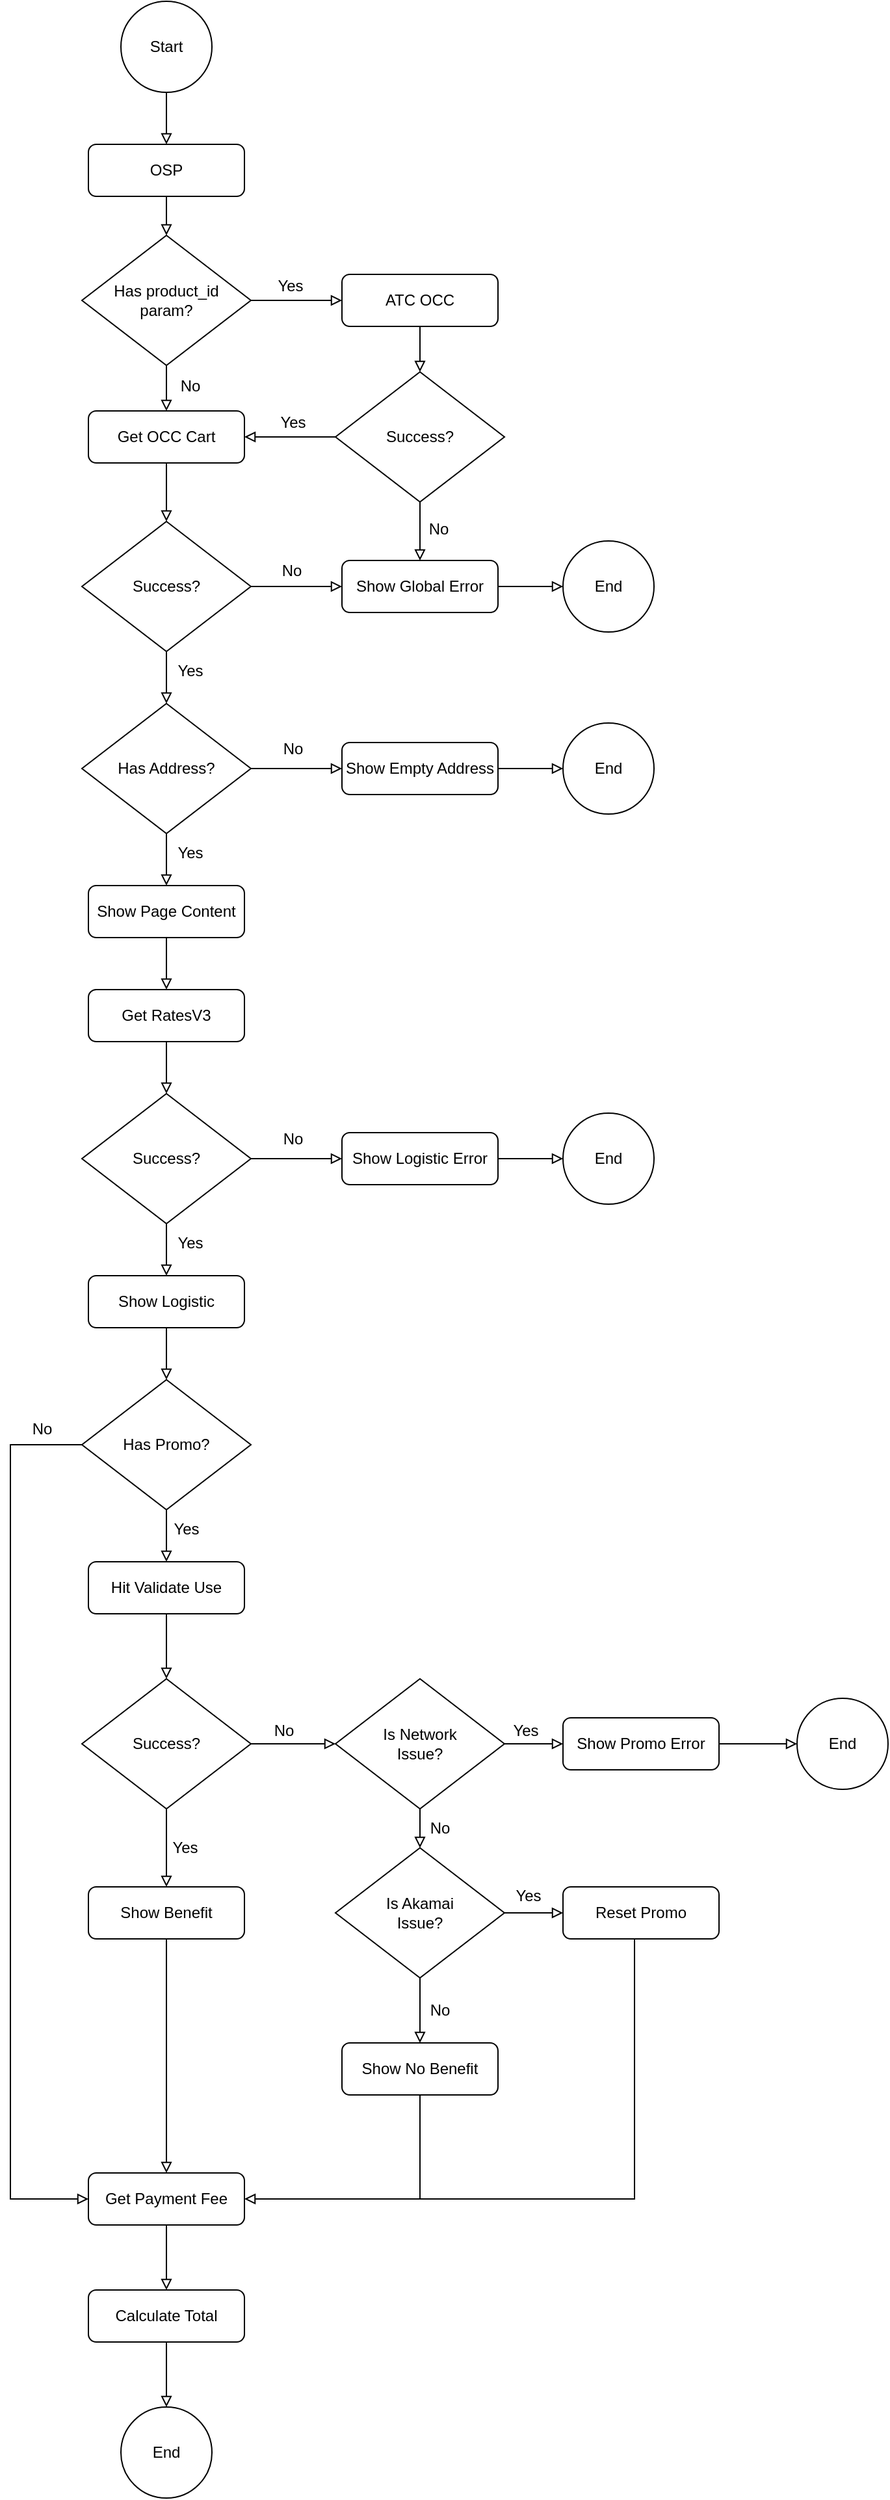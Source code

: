 <mxfile version="21.0.2" type="google"><diagram name="Page-1" id="fwyBQj8ZxO-Xrrbe4K1s"><mxGraphModel grid="1" page="1" gridSize="10" guides="1" tooltips="1" connect="1" arrows="1" fold="1" pageScale="1" pageWidth="850" pageHeight="1100" math="0" shadow="0"><root><mxCell id="0"/><mxCell id="1" parent="0"/><mxCell id="FuMlFb3TD2HFV-L20kOz-7" style="edgeStyle=orthogonalEdgeStyle;rounded=0;orthogonalLoop=1;jettySize=auto;html=1;entryX=0.5;entryY=0;entryDx=0;entryDy=0;endArrow=block;endFill=0;" edge="1" parent="1" source="FuMlFb3TD2HFV-L20kOz-1" target="FuMlFb3TD2HFV-L20kOz-2"><mxGeometry relative="1" as="geometry"/></mxCell><mxCell id="FuMlFb3TD2HFV-L20kOz-1" value="Start" style="ellipse;whiteSpace=wrap;html=1;aspect=fixed;" vertex="1" parent="1"><mxGeometry x="173" y="140" width="70" height="70" as="geometry"/></mxCell><mxCell id="FuMlFb3TD2HFV-L20kOz-40" style="edgeStyle=orthogonalEdgeStyle;rounded=0;orthogonalLoop=1;jettySize=auto;html=1;exitX=0.5;exitY=1;exitDx=0;exitDy=0;endArrow=block;endFill=0;" edge="1" parent="1" source="FuMlFb3TD2HFV-L20kOz-2" target="FuMlFb3TD2HFV-L20kOz-8"><mxGeometry relative="1" as="geometry"/></mxCell><mxCell id="FuMlFb3TD2HFV-L20kOz-2" value="OSP" style="rounded=1;whiteSpace=wrap;html=1;" vertex="1" parent="1"><mxGeometry x="148" y="250" width="120" height="40" as="geometry"/></mxCell><mxCell id="FuMlFb3TD2HFV-L20kOz-41" style="edgeStyle=orthogonalEdgeStyle;rounded=0;orthogonalLoop=1;jettySize=auto;html=1;exitX=0.5;exitY=1;exitDx=0;exitDy=0;entryX=0.5;entryY=0;entryDx=0;entryDy=0;endArrow=block;endFill=0;" edge="1" parent="1" source="FuMlFb3TD2HFV-L20kOz-8" target="FuMlFb3TD2HFV-L20kOz-13"><mxGeometry relative="1" as="geometry"/></mxCell><mxCell id="FuMlFb3TD2HFV-L20kOz-44" style="edgeStyle=orthogonalEdgeStyle;rounded=0;orthogonalLoop=1;jettySize=auto;html=1;entryX=0;entryY=0.5;entryDx=0;entryDy=0;endArrow=block;endFill=0;" edge="1" parent="1" source="FuMlFb3TD2HFV-L20kOz-8" target="FuMlFb3TD2HFV-L20kOz-10"><mxGeometry relative="1" as="geometry"/></mxCell><mxCell id="FuMlFb3TD2HFV-L20kOz-8" value="Has product_id &lt;br&gt;param?" style="rhombus;whiteSpace=wrap;html=1;" vertex="1" parent="1"><mxGeometry x="143" y="320" width="130" height="100" as="geometry"/></mxCell><mxCell id="FuMlFb3TD2HFV-L20kOz-46" style="edgeStyle=orthogonalEdgeStyle;rounded=0;orthogonalLoop=1;jettySize=auto;html=1;exitX=0.5;exitY=1;exitDx=0;exitDy=0;endArrow=block;endFill=0;" edge="1" parent="1" source="FuMlFb3TD2HFV-L20kOz-10" target="FuMlFb3TD2HFV-L20kOz-12"><mxGeometry relative="1" as="geometry"/></mxCell><mxCell id="FuMlFb3TD2HFV-L20kOz-10" value="ATC OCC" style="rounded=1;whiteSpace=wrap;html=1;" vertex="1" parent="1"><mxGeometry x="343" y="350" width="120" height="40" as="geometry"/></mxCell><mxCell id="FuMlFb3TD2HFV-L20kOz-47" style="edgeStyle=orthogonalEdgeStyle;rounded=0;orthogonalLoop=1;jettySize=auto;html=1;entryX=1;entryY=0.5;entryDx=0;entryDy=0;endArrow=block;endFill=0;" edge="1" parent="1" source="FuMlFb3TD2HFV-L20kOz-12" target="FuMlFb3TD2HFV-L20kOz-13"><mxGeometry relative="1" as="geometry"/></mxCell><mxCell id="FuMlFb3TD2HFV-L20kOz-49" style="edgeStyle=orthogonalEdgeStyle;rounded=0;orthogonalLoop=1;jettySize=auto;html=1;entryX=0.5;entryY=0;entryDx=0;entryDy=0;endArrow=block;endFill=0;" edge="1" parent="1" source="FuMlFb3TD2HFV-L20kOz-12" target="FuMlFb3TD2HFV-L20kOz-15"><mxGeometry relative="1" as="geometry"/></mxCell><mxCell id="FuMlFb3TD2HFV-L20kOz-12" value="Success?" style="rhombus;whiteSpace=wrap;html=1;" vertex="1" parent="1"><mxGeometry x="338" y="425" width="130" height="100" as="geometry"/></mxCell><mxCell id="FuMlFb3TD2HFV-L20kOz-53" style="edgeStyle=orthogonalEdgeStyle;rounded=0;orthogonalLoop=1;jettySize=auto;html=1;endArrow=block;endFill=0;" edge="1" parent="1" source="FuMlFb3TD2HFV-L20kOz-13" target="FuMlFb3TD2HFV-L20kOz-14"><mxGeometry relative="1" as="geometry"/></mxCell><mxCell id="FuMlFb3TD2HFV-L20kOz-13" value="Get OCC Cart" style="rounded=1;whiteSpace=wrap;html=1;" vertex="1" parent="1"><mxGeometry x="148" y="455" width="120" height="40" as="geometry"/></mxCell><mxCell id="FuMlFb3TD2HFV-L20kOz-51" style="edgeStyle=orthogonalEdgeStyle;rounded=0;orthogonalLoop=1;jettySize=auto;html=1;entryX=0;entryY=0.5;entryDx=0;entryDy=0;endArrow=block;endFill=0;" edge="1" parent="1" source="FuMlFb3TD2HFV-L20kOz-14" target="FuMlFb3TD2HFV-L20kOz-15"><mxGeometry relative="1" as="geometry"/></mxCell><mxCell id="FuMlFb3TD2HFV-L20kOz-57" style="edgeStyle=orthogonalEdgeStyle;rounded=0;orthogonalLoop=1;jettySize=auto;html=1;entryX=0.5;entryY=0;entryDx=0;entryDy=0;endArrow=block;endFill=0;" edge="1" parent="1" source="FuMlFb3TD2HFV-L20kOz-14" target="FuMlFb3TD2HFV-L20kOz-17"><mxGeometry relative="1" as="geometry"/></mxCell><mxCell id="FuMlFb3TD2HFV-L20kOz-14" value="Success?" style="rhombus;whiteSpace=wrap;html=1;" vertex="1" parent="1"><mxGeometry x="143" y="540" width="130" height="100" as="geometry"/></mxCell><mxCell id="FuMlFb3TD2HFV-L20kOz-55" style="edgeStyle=orthogonalEdgeStyle;rounded=0;orthogonalLoop=1;jettySize=auto;html=1;endArrow=block;endFill=0;" edge="1" parent="1" source="FuMlFb3TD2HFV-L20kOz-15" target="FuMlFb3TD2HFV-L20kOz-16"><mxGeometry relative="1" as="geometry"/></mxCell><mxCell id="FuMlFb3TD2HFV-L20kOz-15" value="Show Global Error" style="rounded=1;whiteSpace=wrap;html=1;" vertex="1" parent="1"><mxGeometry x="343" y="570" width="120" height="40" as="geometry"/></mxCell><mxCell id="FuMlFb3TD2HFV-L20kOz-16" value="End" style="ellipse;whiteSpace=wrap;html=1;aspect=fixed;" vertex="1" parent="1"><mxGeometry x="513" y="555" width="70" height="70" as="geometry"/></mxCell><mxCell id="FuMlFb3TD2HFV-L20kOz-59" style="edgeStyle=orthogonalEdgeStyle;rounded=0;orthogonalLoop=1;jettySize=auto;html=1;entryX=0;entryY=0.5;entryDx=0;entryDy=0;endArrow=block;endFill=0;" edge="1" parent="1" source="FuMlFb3TD2HFV-L20kOz-17" target="FuMlFb3TD2HFV-L20kOz-18"><mxGeometry relative="1" as="geometry"/></mxCell><mxCell id="FuMlFb3TD2HFV-L20kOz-61" style="edgeStyle=orthogonalEdgeStyle;rounded=0;orthogonalLoop=1;jettySize=auto;html=1;entryX=0.5;entryY=0;entryDx=0;entryDy=0;endArrow=block;endFill=0;" edge="1" parent="1" source="FuMlFb3TD2HFV-L20kOz-17" target="FuMlFb3TD2HFV-L20kOz-20"><mxGeometry relative="1" as="geometry"/></mxCell><mxCell id="FuMlFb3TD2HFV-L20kOz-17" value="Has Address?" style="rhombus;whiteSpace=wrap;html=1;" vertex="1" parent="1"><mxGeometry x="143" y="680" width="130" height="100" as="geometry"/></mxCell><mxCell id="FuMlFb3TD2HFV-L20kOz-56" style="edgeStyle=orthogonalEdgeStyle;rounded=0;orthogonalLoop=1;jettySize=auto;html=1;entryX=0;entryY=0.5;entryDx=0;entryDy=0;endArrow=block;endFill=0;" edge="1" parent="1" source="FuMlFb3TD2HFV-L20kOz-18" target="FuMlFb3TD2HFV-L20kOz-19"><mxGeometry relative="1" as="geometry"/></mxCell><mxCell id="FuMlFb3TD2HFV-L20kOz-18" value="Show Empty Address" style="rounded=1;whiteSpace=wrap;html=1;" vertex="1" parent="1"><mxGeometry x="343" y="710" width="120" height="40" as="geometry"/></mxCell><mxCell id="FuMlFb3TD2HFV-L20kOz-19" value="End" style="ellipse;whiteSpace=wrap;html=1;aspect=fixed;" vertex="1" parent="1"><mxGeometry x="513" y="695" width="70" height="70" as="geometry"/></mxCell><mxCell id="FuMlFb3TD2HFV-L20kOz-63" style="edgeStyle=orthogonalEdgeStyle;rounded=0;orthogonalLoop=1;jettySize=auto;html=1;endArrow=block;endFill=0;" edge="1" parent="1" source="FuMlFb3TD2HFV-L20kOz-20" target="FuMlFb3TD2HFV-L20kOz-22"><mxGeometry relative="1" as="geometry"/></mxCell><mxCell id="FuMlFb3TD2HFV-L20kOz-20" value="Show Page Content" style="rounded=1;whiteSpace=wrap;html=1;" vertex="1" parent="1"><mxGeometry x="148" y="820" width="120" height="40" as="geometry"/></mxCell><mxCell id="FuMlFb3TD2HFV-L20kOz-65" style="edgeStyle=orthogonalEdgeStyle;rounded=0;orthogonalLoop=1;jettySize=auto;html=1;entryX=0.5;entryY=0;entryDx=0;entryDy=0;endArrow=block;endFill=0;" edge="1" parent="1" source="FuMlFb3TD2HFV-L20kOz-22" target="FuMlFb3TD2HFV-L20kOz-23"><mxGeometry relative="1" as="geometry"/></mxCell><mxCell id="FuMlFb3TD2HFV-L20kOz-22" value="Get RatesV3" style="rounded=1;whiteSpace=wrap;html=1;" vertex="1" parent="1"><mxGeometry x="148" y="900" width="120" height="40" as="geometry"/></mxCell><mxCell id="FuMlFb3TD2HFV-L20kOz-66" style="edgeStyle=orthogonalEdgeStyle;rounded=0;orthogonalLoop=1;jettySize=auto;html=1;entryX=0;entryY=0.5;entryDx=0;entryDy=0;endArrow=block;endFill=0;" edge="1" parent="1" source="FuMlFb3TD2HFV-L20kOz-23" target="FuMlFb3TD2HFV-L20kOz-25"><mxGeometry relative="1" as="geometry"/></mxCell><mxCell id="m5CDC79Y3xeS9W4JWSIw-1" style="edgeStyle=orthogonalEdgeStyle;rounded=0;orthogonalLoop=1;jettySize=auto;html=1;entryX=0.5;entryY=0;entryDx=0;entryDy=0;endArrow=block;endFill=0;" edge="1" parent="1" source="FuMlFb3TD2HFV-L20kOz-23" target="FuMlFb3TD2HFV-L20kOz-24"><mxGeometry relative="1" as="geometry"/></mxCell><mxCell id="FuMlFb3TD2HFV-L20kOz-23" value="Success?" style="rhombus;whiteSpace=wrap;html=1;" vertex="1" parent="1"><mxGeometry x="143" y="980" width="130" height="100" as="geometry"/></mxCell><mxCell id="m5CDC79Y3xeS9W4JWSIw-3" style="edgeStyle=orthogonalEdgeStyle;rounded=0;orthogonalLoop=1;jettySize=auto;html=1;endArrow=block;endFill=0;" edge="1" parent="1" source="FuMlFb3TD2HFV-L20kOz-24" target="FuMlFb3TD2HFV-L20kOz-27"><mxGeometry relative="1" as="geometry"/></mxCell><mxCell id="FuMlFb3TD2HFV-L20kOz-24" value="Show Logistic" style="rounded=1;whiteSpace=wrap;html=1;" vertex="1" parent="1"><mxGeometry x="148" y="1120" width="120" height="40" as="geometry"/></mxCell><mxCell id="FuMlFb3TD2HFV-L20kOz-68" style="edgeStyle=orthogonalEdgeStyle;rounded=0;orthogonalLoop=1;jettySize=auto;html=1;entryX=0;entryY=0.5;entryDx=0;entryDy=0;endArrow=block;endFill=0;" edge="1" parent="1" source="FuMlFb3TD2HFV-L20kOz-25" target="FuMlFb3TD2HFV-L20kOz-26"><mxGeometry relative="1" as="geometry"/></mxCell><mxCell id="FuMlFb3TD2HFV-L20kOz-25" value="Show Logistic Error" style="rounded=1;whiteSpace=wrap;html=1;" vertex="1" parent="1"><mxGeometry x="343" y="1010" width="120" height="40" as="geometry"/></mxCell><mxCell id="FuMlFb3TD2HFV-L20kOz-26" value="End" style="ellipse;whiteSpace=wrap;html=1;aspect=fixed;" vertex="1" parent="1"><mxGeometry x="513" y="995" width="70" height="70" as="geometry"/></mxCell><mxCell id="m5CDC79Y3xeS9W4JWSIw-4" style="edgeStyle=orthogonalEdgeStyle;rounded=0;orthogonalLoop=1;jettySize=auto;html=1;entryX=0.5;entryY=0;entryDx=0;entryDy=0;endArrow=block;endFill=0;" edge="1" parent="1" source="FuMlFb3TD2HFV-L20kOz-27" target="FuMlFb3TD2HFV-L20kOz-28"><mxGeometry relative="1" as="geometry"/></mxCell><mxCell id="m5CDC79Y3xeS9W4JWSIw-6" style="edgeStyle=orthogonalEdgeStyle;rounded=0;orthogonalLoop=1;jettySize=auto;html=1;exitX=0;exitY=0.5;exitDx=0;exitDy=0;entryX=0;entryY=0.5;entryDx=0;entryDy=0;endArrow=block;endFill=0;" edge="1" parent="1" source="FuMlFb3TD2HFV-L20kOz-27" target="FuMlFb3TD2HFV-L20kOz-37"><mxGeometry relative="1" as="geometry"><Array as="points"><mxPoint x="88" y="1250"/><mxPoint x="88" y="1830"/></Array></mxGeometry></mxCell><mxCell id="FuMlFb3TD2HFV-L20kOz-27" value="Has Promo?" style="rhombus;whiteSpace=wrap;html=1;" vertex="1" parent="1"><mxGeometry x="143" y="1200" width="130" height="100" as="geometry"/></mxCell><mxCell id="m5CDC79Y3xeS9W4JWSIw-11" style="edgeStyle=orthogonalEdgeStyle;rounded=0;orthogonalLoop=1;jettySize=auto;html=1;entryX=0.5;entryY=0;entryDx=0;entryDy=0;endArrow=block;endFill=0;" edge="1" parent="1" source="FuMlFb3TD2HFV-L20kOz-28" target="FuMlFb3TD2HFV-L20kOz-29"><mxGeometry relative="1" as="geometry"/></mxCell><mxCell id="FuMlFb3TD2HFV-L20kOz-28" value="Hit Validate Use" style="rounded=1;whiteSpace=wrap;html=1;" vertex="1" parent="1"><mxGeometry x="148" y="1340" width="120" height="40" as="geometry"/></mxCell><mxCell id="m5CDC79Y3xeS9W4JWSIw-9" style="edgeStyle=orthogonalEdgeStyle;rounded=0;orthogonalLoop=1;jettySize=auto;html=1;entryX=0.5;entryY=0;entryDx=0;entryDy=0;endArrow=block;endFill=0;" edge="1" parent="1" source="FuMlFb3TD2HFV-L20kOz-29" target="FuMlFb3TD2HFV-L20kOz-33"><mxGeometry relative="1" as="geometry"/></mxCell><mxCell id="m5CDC79Y3xeS9W4JWSIw-13" style="edgeStyle=orthogonalEdgeStyle;rounded=0;orthogonalLoop=1;jettySize=auto;html=1;entryX=0;entryY=0.5;entryDx=0;entryDy=0;endArrow=block;endFill=0;" edge="1" parent="1" source="FuMlFb3TD2HFV-L20kOz-29" target="FuMlFb3TD2HFV-L20kOz-31"><mxGeometry relative="1" as="geometry"/></mxCell><mxCell id="FuMlFb3TD2HFV-L20kOz-29" value="Success?" style="rhombus;whiteSpace=wrap;html=1;" vertex="1" parent="1"><mxGeometry x="143" y="1430" width="130" height="100" as="geometry"/></mxCell><mxCell id="m5CDC79Y3xeS9W4JWSIw-19" style="edgeStyle=orthogonalEdgeStyle;rounded=0;orthogonalLoop=1;jettySize=auto;html=1;entryX=0;entryY=0.5;entryDx=0;entryDy=0;endArrow=block;endFill=0;" edge="1" parent="1" source="FuMlFb3TD2HFV-L20kOz-30" target="FuMlFb3TD2HFV-L20kOz-32"><mxGeometry relative="1" as="geometry"/></mxCell><mxCell id="FuMlFb3TD2HFV-L20kOz-30" value="Show Promo Error" style="rounded=1;whiteSpace=wrap;html=1;" vertex="1" parent="1"><mxGeometry x="513" y="1460" width="120" height="40" as="geometry"/></mxCell><mxCell id="m5CDC79Y3xeS9W4JWSIw-15" style="edgeStyle=orthogonalEdgeStyle;rounded=0;orthogonalLoop=1;jettySize=auto;html=1;entryX=0;entryY=0.5;entryDx=0;entryDy=0;endArrow=block;endFill=0;" edge="1" parent="1" source="FuMlFb3TD2HFV-L20kOz-31" target="FuMlFb3TD2HFV-L20kOz-30"><mxGeometry relative="1" as="geometry"/></mxCell><mxCell id="m5CDC79Y3xeS9W4JWSIw-20" style="edgeStyle=orthogonalEdgeStyle;rounded=0;orthogonalLoop=1;jettySize=auto;html=1;entryX=0.5;entryY=0;entryDx=0;entryDy=0;endArrow=block;endFill=0;" edge="1" parent="1" source="FuMlFb3TD2HFV-L20kOz-31" target="FuMlFb3TD2HFV-L20kOz-34"><mxGeometry relative="1" as="geometry"/></mxCell><mxCell id="FuMlFb3TD2HFV-L20kOz-31" value="Is Network&lt;br&gt;Issue?" style="rhombus;whiteSpace=wrap;html=1;" vertex="1" parent="1"><mxGeometry x="338" y="1430" width="130" height="100" as="geometry"/></mxCell><mxCell id="FuMlFb3TD2HFV-L20kOz-32" value="End" style="ellipse;whiteSpace=wrap;html=1;aspect=fixed;" vertex="1" parent="1"><mxGeometry x="693" y="1445" width="70" height="70" as="geometry"/></mxCell><mxCell id="m5CDC79Y3xeS9W4JWSIw-8" style="edgeStyle=orthogonalEdgeStyle;rounded=0;orthogonalLoop=1;jettySize=auto;html=1;entryX=0.5;entryY=0;entryDx=0;entryDy=0;endArrow=block;endFill=0;" edge="1" parent="1" source="FuMlFb3TD2HFV-L20kOz-33" target="FuMlFb3TD2HFV-L20kOz-37"><mxGeometry relative="1" as="geometry"/></mxCell><mxCell id="FuMlFb3TD2HFV-L20kOz-33" value="Show Benefit" style="rounded=1;whiteSpace=wrap;html=1;" vertex="1" parent="1"><mxGeometry x="148" y="1590" width="120" height="40" as="geometry"/></mxCell><mxCell id="m5CDC79Y3xeS9W4JWSIw-17" style="edgeStyle=orthogonalEdgeStyle;rounded=0;orthogonalLoop=1;jettySize=auto;html=1;entryX=0;entryY=0.5;entryDx=0;entryDy=0;endArrow=block;endFill=0;" edge="1" parent="1" source="FuMlFb3TD2HFV-L20kOz-34" target="FuMlFb3TD2HFV-L20kOz-35"><mxGeometry relative="1" as="geometry"/></mxCell><mxCell id="m5CDC79Y3xeS9W4JWSIw-22" style="edgeStyle=orthogonalEdgeStyle;rounded=0;orthogonalLoop=1;jettySize=auto;html=1;entryX=0.5;entryY=0;entryDx=0;entryDy=0;endArrow=block;endFill=0;" edge="1" parent="1" source="FuMlFb3TD2HFV-L20kOz-34" target="FuMlFb3TD2HFV-L20kOz-36"><mxGeometry relative="1" as="geometry"/></mxCell><mxCell id="FuMlFb3TD2HFV-L20kOz-34" value="Is Akamai &lt;br&gt;Issue?" style="rhombus;whiteSpace=wrap;html=1;" vertex="1" parent="1"><mxGeometry x="338" y="1560" width="130" height="100" as="geometry"/></mxCell><mxCell id="m5CDC79Y3xeS9W4JWSIw-24" style="edgeStyle=orthogonalEdgeStyle;rounded=0;orthogonalLoop=1;jettySize=auto;html=1;entryX=1;entryY=0.5;entryDx=0;entryDy=0;endArrow=block;endFill=0;" edge="1" parent="1" source="FuMlFb3TD2HFV-L20kOz-35" target="FuMlFb3TD2HFV-L20kOz-37"><mxGeometry relative="1" as="geometry"><Array as="points"><mxPoint x="568" y="1830"/></Array></mxGeometry></mxCell><mxCell id="FuMlFb3TD2HFV-L20kOz-35" value="Reset Promo" style="rounded=1;whiteSpace=wrap;html=1;" vertex="1" parent="1"><mxGeometry x="513" y="1590" width="120" height="40" as="geometry"/></mxCell><mxCell id="m5CDC79Y3xeS9W4JWSIw-25" style="edgeStyle=orthogonalEdgeStyle;rounded=0;orthogonalLoop=1;jettySize=auto;html=1;endArrow=none;endFill=0;" edge="1" parent="1" source="FuMlFb3TD2HFV-L20kOz-36"><mxGeometry relative="1" as="geometry"><mxPoint x="403" y="1830" as="targetPoint"/></mxGeometry></mxCell><mxCell id="FuMlFb3TD2HFV-L20kOz-36" value="Show No Benefit" style="rounded=1;whiteSpace=wrap;html=1;" vertex="1" parent="1"><mxGeometry x="343" y="1710" width="120" height="40" as="geometry"/></mxCell><mxCell id="m5CDC79Y3xeS9W4JWSIw-26" style="edgeStyle=orthogonalEdgeStyle;rounded=0;orthogonalLoop=1;jettySize=auto;html=1;endArrow=block;endFill=0;" edge="1" parent="1" source="FuMlFb3TD2HFV-L20kOz-37" target="FuMlFb3TD2HFV-L20kOz-38"><mxGeometry relative="1" as="geometry"/></mxCell><mxCell id="FuMlFb3TD2HFV-L20kOz-37" value="Get Payment Fee" style="rounded=1;whiteSpace=wrap;html=1;" vertex="1" parent="1"><mxGeometry x="148" y="1810" width="120" height="40" as="geometry"/></mxCell><mxCell id="m5CDC79Y3xeS9W4JWSIw-27" style="edgeStyle=orthogonalEdgeStyle;rounded=0;orthogonalLoop=1;jettySize=auto;html=1;entryX=0.5;entryY=0;entryDx=0;entryDy=0;endArrow=block;endFill=0;" edge="1" parent="1" source="FuMlFb3TD2HFV-L20kOz-38" target="FuMlFb3TD2HFV-L20kOz-39"><mxGeometry relative="1" as="geometry"/></mxCell><mxCell id="FuMlFb3TD2HFV-L20kOz-38" value="Calculate Total" style="rounded=1;whiteSpace=wrap;html=1;" vertex="1" parent="1"><mxGeometry x="148" y="1900" width="120" height="40" as="geometry"/></mxCell><mxCell id="FuMlFb3TD2HFV-L20kOz-39" value="End" style="ellipse;whiteSpace=wrap;html=1;aspect=fixed;" vertex="1" parent="1"><mxGeometry x="173" y="1990" width="70" height="70" as="geometry"/></mxCell><mxCell id="FuMlFb3TD2HFV-L20kOz-42" value="No" style="text;html=1;align=center;verticalAlign=middle;resizable=0;points=[];autosize=1;strokeColor=none;fillColor=none;" vertex="1" parent="1"><mxGeometry x="206" y="421" width="40" height="30" as="geometry"/></mxCell><mxCell id="FuMlFb3TD2HFV-L20kOz-45" value="Yes" style="text;html=1;align=center;verticalAlign=middle;resizable=0;points=[];autosize=1;strokeColor=none;fillColor=none;" vertex="1" parent="1"><mxGeometry x="283" y="344" width="40" height="30" as="geometry"/></mxCell><mxCell id="FuMlFb3TD2HFV-L20kOz-48" value="Yes" style="text;html=1;align=center;verticalAlign=middle;resizable=0;points=[];autosize=1;strokeColor=none;fillColor=none;" vertex="1" parent="1"><mxGeometry x="285" y="449" width="40" height="30" as="geometry"/></mxCell><mxCell id="FuMlFb3TD2HFV-L20kOz-50" value="No" style="text;html=1;align=center;verticalAlign=middle;resizable=0;points=[];autosize=1;strokeColor=none;fillColor=none;" vertex="1" parent="1"><mxGeometry x="397" y="531" width="40" height="30" as="geometry"/></mxCell><mxCell id="FuMlFb3TD2HFV-L20kOz-52" value="No" style="text;html=1;align=center;verticalAlign=middle;resizable=0;points=[];autosize=1;strokeColor=none;fillColor=none;" vertex="1" parent="1"><mxGeometry x="284" y="563" width="40" height="30" as="geometry"/></mxCell><mxCell id="FuMlFb3TD2HFV-L20kOz-58" value="Yes" style="text;html=1;align=center;verticalAlign=middle;resizable=0;points=[];autosize=1;strokeColor=none;fillColor=none;" vertex="1" parent="1"><mxGeometry x="206" y="640" width="40" height="30" as="geometry"/></mxCell><mxCell id="FuMlFb3TD2HFV-L20kOz-60" value="No" style="text;html=1;align=center;verticalAlign=middle;resizable=0;points=[];autosize=1;strokeColor=none;fillColor=none;" vertex="1" parent="1"><mxGeometry x="285" y="700" width="40" height="30" as="geometry"/></mxCell><mxCell id="FuMlFb3TD2HFV-L20kOz-62" value="Yes" style="text;html=1;align=center;verticalAlign=middle;resizable=0;points=[];autosize=1;strokeColor=none;fillColor=none;" vertex="1" parent="1"><mxGeometry x="206" y="780" width="40" height="30" as="geometry"/></mxCell><mxCell id="FuMlFb3TD2HFV-L20kOz-67" value="No" style="text;html=1;align=center;verticalAlign=middle;resizable=0;points=[];autosize=1;strokeColor=none;fillColor=none;" vertex="1" parent="1"><mxGeometry x="285" y="1000" width="40" height="30" as="geometry"/></mxCell><mxCell id="m5CDC79Y3xeS9W4JWSIw-2" value="Yes" style="text;html=1;align=center;verticalAlign=middle;resizable=0;points=[];autosize=1;strokeColor=none;fillColor=none;" vertex="1" parent="1"><mxGeometry x="206" y="1080" width="40" height="30" as="geometry"/></mxCell><mxCell id="m5CDC79Y3xeS9W4JWSIw-5" value="Yes" style="text;html=1;align=center;verticalAlign=middle;resizable=0;points=[];autosize=1;strokeColor=none;fillColor=none;" vertex="1" parent="1"><mxGeometry x="203" y="1300" width="40" height="30" as="geometry"/></mxCell><mxCell id="m5CDC79Y3xeS9W4JWSIw-7" value="No" style="text;html=1;align=center;verticalAlign=middle;resizable=0;points=[];autosize=1;strokeColor=none;fillColor=none;" vertex="1" parent="1"><mxGeometry x="92" y="1223" width="40" height="30" as="geometry"/></mxCell><mxCell id="m5CDC79Y3xeS9W4JWSIw-10" value="Yes" style="text;html=1;align=center;verticalAlign=middle;resizable=0;points=[];autosize=1;strokeColor=none;fillColor=none;" vertex="1" parent="1"><mxGeometry x="202" y="1545" width="40" height="30" as="geometry"/></mxCell><mxCell id="m5CDC79Y3xeS9W4JWSIw-14" value="No" style="text;html=1;align=center;verticalAlign=middle;resizable=0;points=[];autosize=1;strokeColor=none;fillColor=none;" vertex="1" parent="1"><mxGeometry x="278" y="1455" width="40" height="30" as="geometry"/></mxCell><mxCell id="m5CDC79Y3xeS9W4JWSIw-16" value="Yes" style="text;html=1;align=center;verticalAlign=middle;resizable=0;points=[];autosize=1;strokeColor=none;fillColor=none;" vertex="1" parent="1"><mxGeometry x="464" y="1455" width="40" height="30" as="geometry"/></mxCell><mxCell id="m5CDC79Y3xeS9W4JWSIw-18" value="Yes" style="text;html=1;align=center;verticalAlign=middle;resizable=0;points=[];autosize=1;strokeColor=none;fillColor=none;" vertex="1" parent="1"><mxGeometry x="466" y="1582" width="40" height="30" as="geometry"/></mxCell><mxCell id="m5CDC79Y3xeS9W4JWSIw-21" value="No" style="text;html=1;align=center;verticalAlign=middle;resizable=0;points=[];autosize=1;strokeColor=none;fillColor=none;" vertex="1" parent="1"><mxGeometry x="398" y="1530" width="40" height="30" as="geometry"/></mxCell><mxCell id="m5CDC79Y3xeS9W4JWSIw-23" value="No" style="text;html=1;align=center;verticalAlign=middle;resizable=0;points=[];autosize=1;strokeColor=none;fillColor=none;" vertex="1" parent="1"><mxGeometry x="398" y="1670" width="40" height="30" as="geometry"/></mxCell></root></mxGraphModel></diagram></mxfile>